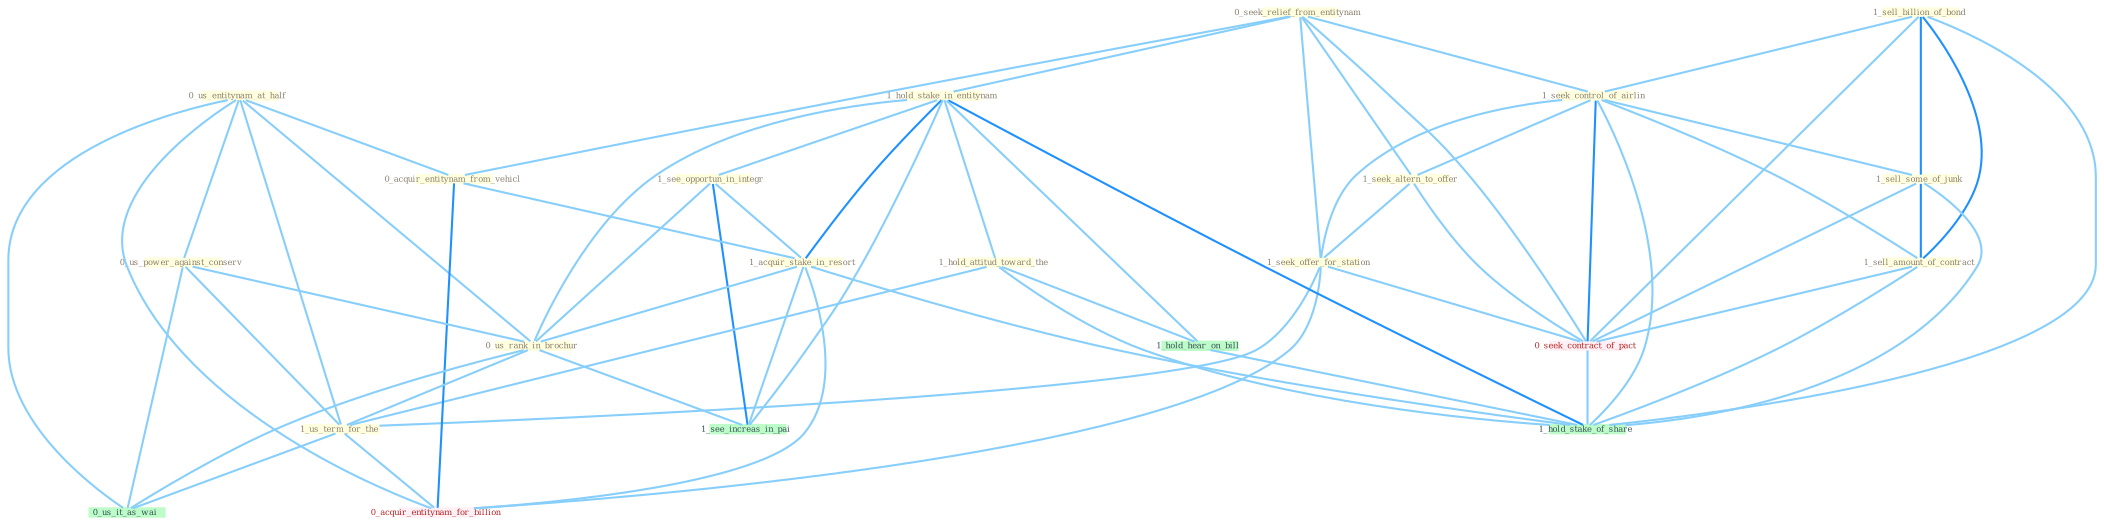 Graph G{ 
    node
    [shape=polygon,style=filled,width=.5,height=.06,color="#BDFCC9",fixedsize=true,fontsize=4,
    fontcolor="#2f4f4f"];
    {node
    [color="#ffffe0", fontcolor="#8b7d6b"] "0_seek_relief_from_entitynam " "0_us_entitynam_at_half " "1_sell_billion_of_bond " "1_seek_control_of_airlin " "1_seek_altern_to_offer " "1_seek_offer_for_station " "1_hold_stake_in_entitynam " "1_see_opportun_in_integr " "1_hold_attitud_toward_the " "1_sell_some_of_junk " "0_acquir_entitynam_from_vehicl " "1_acquir_stake_in_resort " "0_us_power_against_conserv " "0_us_rank_in_brochur " "1_us_term_for_the " "1_sell_amount_of_contract "}
{node [color="#fff0f5", fontcolor="#b22222"] "0_seek_contract_of_pact " "0_acquir_entitynam_for_billion "}
edge [color="#B0E2FF"];

	"0_seek_relief_from_entitynam " -- "1_seek_control_of_airlin " [w="1", color="#87cefa" ];
	"0_seek_relief_from_entitynam " -- "1_seek_altern_to_offer " [w="1", color="#87cefa" ];
	"0_seek_relief_from_entitynam " -- "1_seek_offer_for_station " [w="1", color="#87cefa" ];
	"0_seek_relief_from_entitynam " -- "1_hold_stake_in_entitynam " [w="1", color="#87cefa" ];
	"0_seek_relief_from_entitynam " -- "0_acquir_entitynam_from_vehicl " [w="1", color="#87cefa" ];
	"0_seek_relief_from_entitynam " -- "0_seek_contract_of_pact " [w="1", color="#87cefa" ];
	"0_us_entitynam_at_half " -- "0_acquir_entitynam_from_vehicl " [w="1", color="#87cefa" ];
	"0_us_entitynam_at_half " -- "0_us_power_against_conserv " [w="1", color="#87cefa" ];
	"0_us_entitynam_at_half " -- "0_us_rank_in_brochur " [w="1", color="#87cefa" ];
	"0_us_entitynam_at_half " -- "1_us_term_for_the " [w="1", color="#87cefa" ];
	"0_us_entitynam_at_half " -- "0_us_it_as_wai " [w="1", color="#87cefa" ];
	"0_us_entitynam_at_half " -- "0_acquir_entitynam_for_billion " [w="1", color="#87cefa" ];
	"1_sell_billion_of_bond " -- "1_seek_control_of_airlin " [w="1", color="#87cefa" ];
	"1_sell_billion_of_bond " -- "1_sell_some_of_junk " [w="2", color="#1e90ff" , len=0.8];
	"1_sell_billion_of_bond " -- "1_sell_amount_of_contract " [w="2", color="#1e90ff" , len=0.8];
	"1_sell_billion_of_bond " -- "0_seek_contract_of_pact " [w="1", color="#87cefa" ];
	"1_sell_billion_of_bond " -- "1_hold_stake_of_share " [w="1", color="#87cefa" ];
	"1_seek_control_of_airlin " -- "1_seek_altern_to_offer " [w="1", color="#87cefa" ];
	"1_seek_control_of_airlin " -- "1_seek_offer_for_station " [w="1", color="#87cefa" ];
	"1_seek_control_of_airlin " -- "1_sell_some_of_junk " [w="1", color="#87cefa" ];
	"1_seek_control_of_airlin " -- "1_sell_amount_of_contract " [w="1", color="#87cefa" ];
	"1_seek_control_of_airlin " -- "0_seek_contract_of_pact " [w="2", color="#1e90ff" , len=0.8];
	"1_seek_control_of_airlin " -- "1_hold_stake_of_share " [w="1", color="#87cefa" ];
	"1_seek_altern_to_offer " -- "1_seek_offer_for_station " [w="1", color="#87cefa" ];
	"1_seek_altern_to_offer " -- "0_seek_contract_of_pact " [w="1", color="#87cefa" ];
	"1_seek_offer_for_station " -- "1_us_term_for_the " [w="1", color="#87cefa" ];
	"1_seek_offer_for_station " -- "0_seek_contract_of_pact " [w="1", color="#87cefa" ];
	"1_seek_offer_for_station " -- "0_acquir_entitynam_for_billion " [w="1", color="#87cefa" ];
	"1_hold_stake_in_entitynam " -- "1_see_opportun_in_integr " [w="1", color="#87cefa" ];
	"1_hold_stake_in_entitynam " -- "1_hold_attitud_toward_the " [w="1", color="#87cefa" ];
	"1_hold_stake_in_entitynam " -- "1_acquir_stake_in_resort " [w="2", color="#1e90ff" , len=0.8];
	"1_hold_stake_in_entitynam " -- "0_us_rank_in_brochur " [w="1", color="#87cefa" ];
	"1_hold_stake_in_entitynam " -- "1_see_increas_in_pai " [w="1", color="#87cefa" ];
	"1_hold_stake_in_entitynam " -- "1_hold_hear_on_bill " [w="1", color="#87cefa" ];
	"1_hold_stake_in_entitynam " -- "1_hold_stake_of_share " [w="2", color="#1e90ff" , len=0.8];
	"1_see_opportun_in_integr " -- "1_acquir_stake_in_resort " [w="1", color="#87cefa" ];
	"1_see_opportun_in_integr " -- "0_us_rank_in_brochur " [w="1", color="#87cefa" ];
	"1_see_opportun_in_integr " -- "1_see_increas_in_pai " [w="2", color="#1e90ff" , len=0.8];
	"1_hold_attitud_toward_the " -- "1_us_term_for_the " [w="1", color="#87cefa" ];
	"1_hold_attitud_toward_the " -- "1_hold_hear_on_bill " [w="1", color="#87cefa" ];
	"1_hold_attitud_toward_the " -- "1_hold_stake_of_share " [w="1", color="#87cefa" ];
	"1_sell_some_of_junk " -- "1_sell_amount_of_contract " [w="2", color="#1e90ff" , len=0.8];
	"1_sell_some_of_junk " -- "0_seek_contract_of_pact " [w="1", color="#87cefa" ];
	"1_sell_some_of_junk " -- "1_hold_stake_of_share " [w="1", color="#87cefa" ];
	"0_acquir_entitynam_from_vehicl " -- "1_acquir_stake_in_resort " [w="1", color="#87cefa" ];
	"0_acquir_entitynam_from_vehicl " -- "0_acquir_entitynam_for_billion " [w="2", color="#1e90ff" , len=0.8];
	"1_acquir_stake_in_resort " -- "0_us_rank_in_brochur " [w="1", color="#87cefa" ];
	"1_acquir_stake_in_resort " -- "0_acquir_entitynam_for_billion " [w="1", color="#87cefa" ];
	"1_acquir_stake_in_resort " -- "1_see_increas_in_pai " [w="1", color="#87cefa" ];
	"1_acquir_stake_in_resort " -- "1_hold_stake_of_share " [w="1", color="#87cefa" ];
	"0_us_power_against_conserv " -- "0_us_rank_in_brochur " [w="1", color="#87cefa" ];
	"0_us_power_against_conserv " -- "1_us_term_for_the " [w="1", color="#87cefa" ];
	"0_us_power_against_conserv " -- "0_us_it_as_wai " [w="1", color="#87cefa" ];
	"0_us_rank_in_brochur " -- "1_us_term_for_the " [w="1", color="#87cefa" ];
	"0_us_rank_in_brochur " -- "0_us_it_as_wai " [w="1", color="#87cefa" ];
	"0_us_rank_in_brochur " -- "1_see_increas_in_pai " [w="1", color="#87cefa" ];
	"1_us_term_for_the " -- "0_us_it_as_wai " [w="1", color="#87cefa" ];
	"1_us_term_for_the " -- "0_acquir_entitynam_for_billion " [w="1", color="#87cefa" ];
	"1_sell_amount_of_contract " -- "0_seek_contract_of_pact " [w="1", color="#87cefa" ];
	"1_sell_amount_of_contract " -- "1_hold_stake_of_share " [w="1", color="#87cefa" ];
	"0_seek_contract_of_pact " -- "1_hold_stake_of_share " [w="1", color="#87cefa" ];
	"1_hold_hear_on_bill " -- "1_hold_stake_of_share " [w="1", color="#87cefa" ];
}